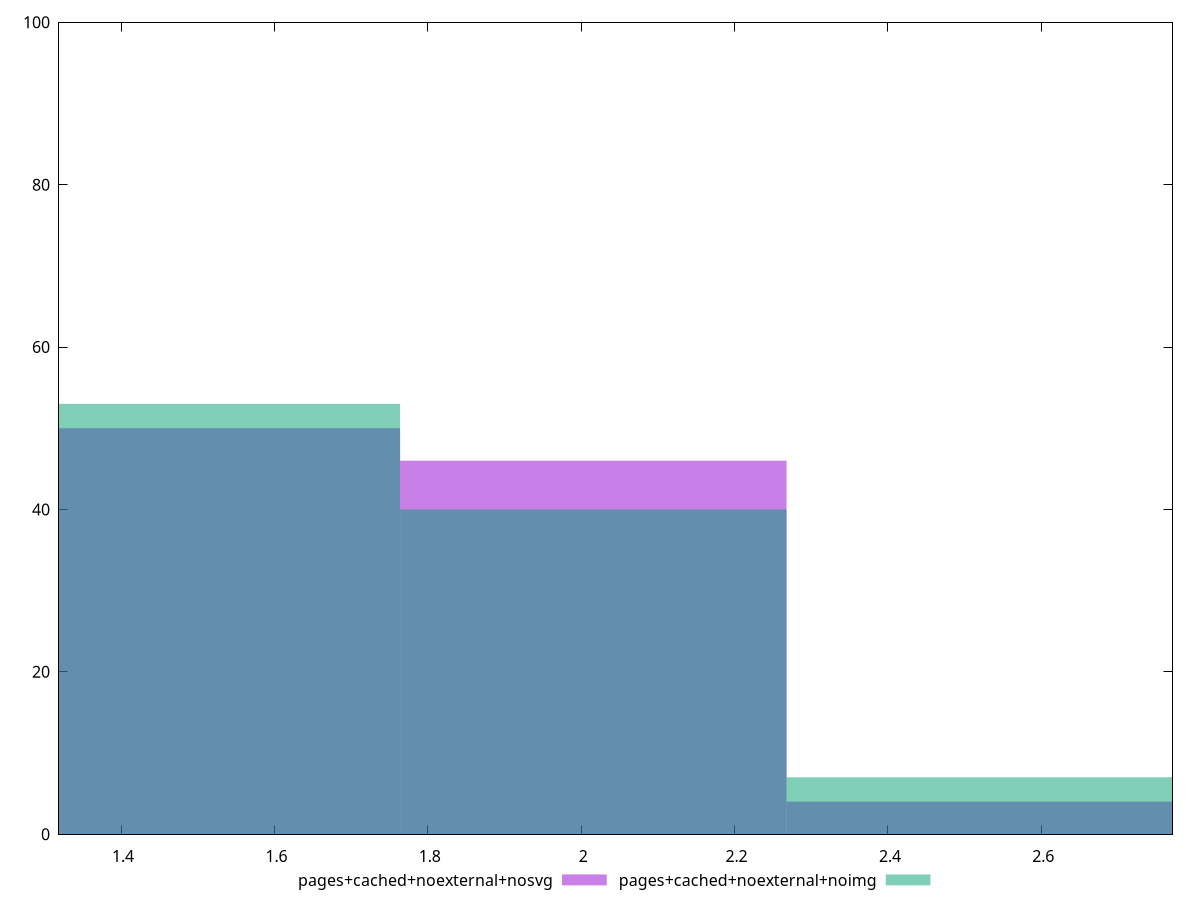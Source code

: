 reset

$pagesCachedNoexternalNosvg <<EOF
2.0157570258153816 46
1.5118177693615362 50
2.5196962822692273 4
EOF

$pagesCachedNoexternalNoimg <<EOF
1.5118177693615362 53
2.0157570258153816 40
2.5196962822692273 7
EOF

set key outside below
set boxwidth 0.5039392564538454
set xrange [1.319:2.7710000000000004]
set yrange [0:100]
set style fill transparent solid 0.5 noborder
set terminal svg size 640, 500 enhanced background rgb 'white'
set output "report_00007_2020-12-11T15:55:29.892Z/server-response-time/comparison/histogram/7_vs_8.svg"

plot $pagesCachedNoexternalNosvg title "pages+cached+noexternal+nosvg" with boxes, \
     $pagesCachedNoexternalNoimg title "pages+cached+noexternal+noimg" with boxes

reset
